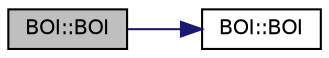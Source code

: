 digraph "BOI::BOI"
{
  edge [fontname="Helvetica",fontsize="10",labelfontname="Helvetica",labelfontsize="10"];
  node [fontname="Helvetica",fontsize="10",shape=record];
  rankdir="LR";
  Node1 [label="BOI::BOI",height=0.2,width=0.4,color="black", fillcolor="grey75", style="filled", fontcolor="black"];
  Node1 -> Node2 [color="midnightblue",fontsize="10",style="solid"];
  Node2 [label="BOI::BOI",height=0.2,width=0.4,color="black", fillcolor="white", style="filled",URL="$class_b_o_i.html#a6af682a5f199a029681f0cb2b8658706"];
}
